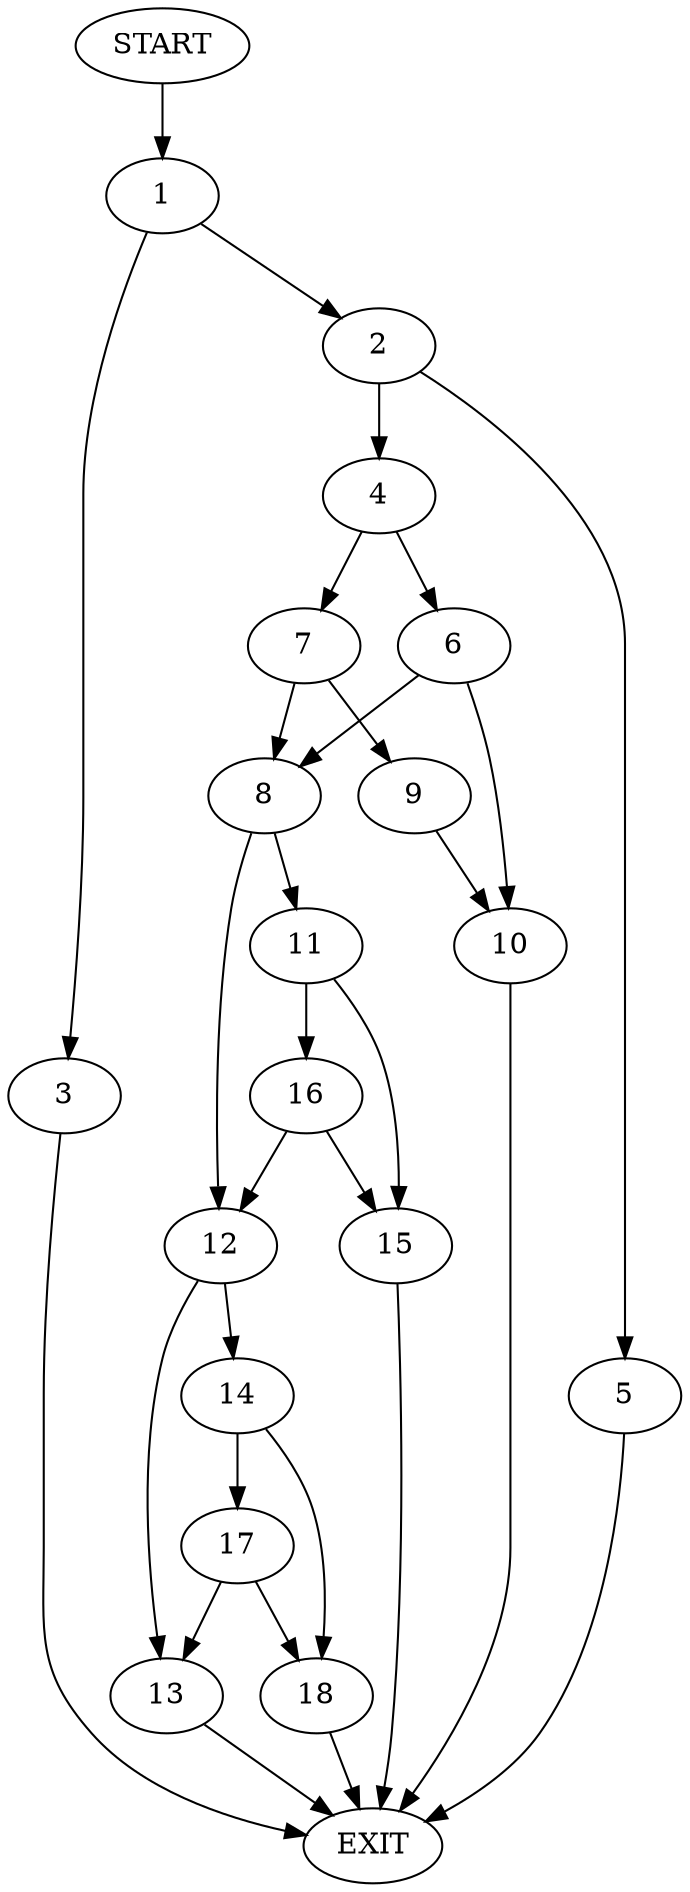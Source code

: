 digraph {
0 [label="START"]
19 [label="EXIT"]
0 -> 1
1 -> 2
1 -> 3
2 -> 4
2 -> 5
3 -> 19
4 -> 6
4 -> 7
5 -> 19
7 -> 8
7 -> 9
6 -> 8
6 -> 10
9 -> 10
8 -> 11
8 -> 12
10 -> 19
12 -> 13
12 -> 14
11 -> 15
11 -> 16
15 -> 19
16 -> 15
16 -> 12
14 -> 17
14 -> 18
13 -> 19
18 -> 19
17 -> 13
17 -> 18
}
